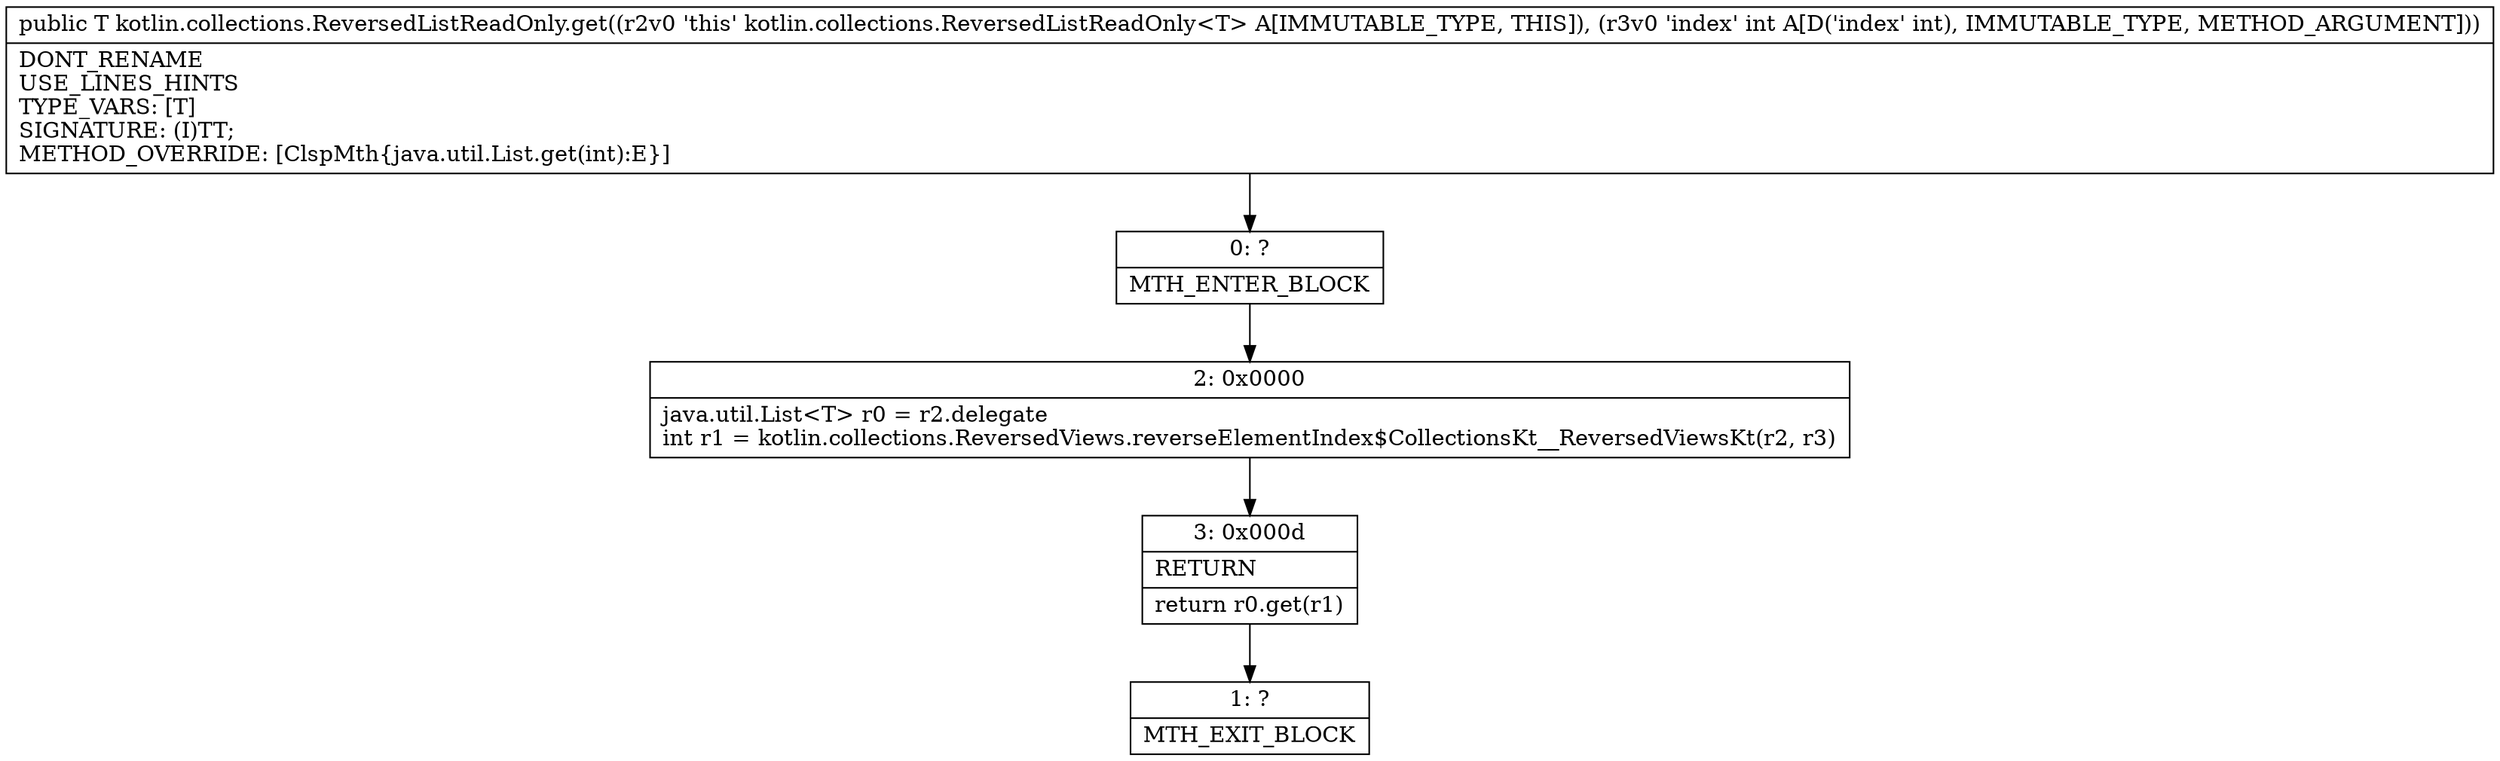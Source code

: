digraph "CFG forkotlin.collections.ReversedListReadOnly.get(I)Ljava\/lang\/Object;" {
Node_0 [shape=record,label="{0\:\ ?|MTH_ENTER_BLOCK\l}"];
Node_2 [shape=record,label="{2\:\ 0x0000|java.util.List\<T\> r0 = r2.delegate\lint r1 = kotlin.collections.ReversedViews.reverseElementIndex$CollectionsKt__ReversedViewsKt(r2, r3)\l}"];
Node_3 [shape=record,label="{3\:\ 0x000d|RETURN\l|return r0.get(r1)\l}"];
Node_1 [shape=record,label="{1\:\ ?|MTH_EXIT_BLOCK\l}"];
MethodNode[shape=record,label="{public T kotlin.collections.ReversedListReadOnly.get((r2v0 'this' kotlin.collections.ReversedListReadOnly\<T\> A[IMMUTABLE_TYPE, THIS]), (r3v0 'index' int A[D('index' int), IMMUTABLE_TYPE, METHOD_ARGUMENT]))  | DONT_RENAME\lUSE_LINES_HINTS\lTYPE_VARS: [T]\lSIGNATURE: (I)TT;\lMETHOD_OVERRIDE: [ClspMth\{java.util.List.get(int):E\}]\l}"];
MethodNode -> Node_0;Node_0 -> Node_2;
Node_2 -> Node_3;
Node_3 -> Node_1;
}

